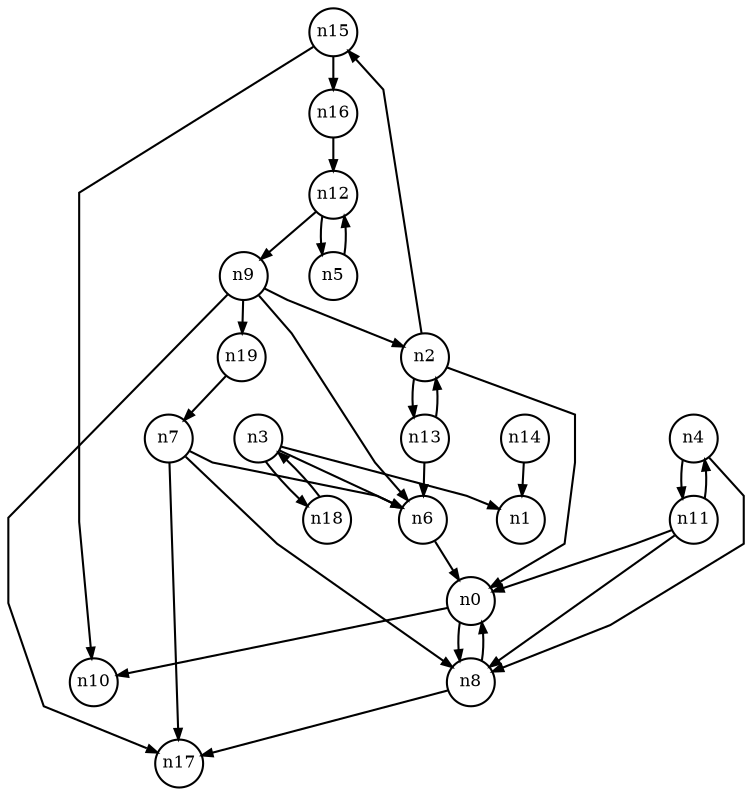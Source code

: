 digraph G{
splines=polyline;
ranksep=0.22;
nodesep=0.22;
nodesize=0.16;
fontsize=8
edge [arrowsize=0.5]
node [fontsize=8 shape=circle width=0.32 fixedsize=shape];

n0 -> n10
n0 -> n8
n2 -> n0
n2 -> n15
n2 -> n13
n15 -> n10
n15 -> n16
n3 -> n1
n3 -> n6
n3 -> n18
n6 -> n0
n18 -> n3
n8 -> n0
n8 -> n17
n4 -> n8
n4 -> n11
n11 -> n0
n11 -> n8
n11 -> n4
n7 -> n6
n7 -> n8
n7 -> n17
n9 -> n2
n9 -> n6
n9 -> n17
n9 -> n19
n19 -> n7
n5 -> n12
n12 -> n5
n12 -> n9
n13 -> n2
n13 -> n6
n14 -> n1
n16 -> n12
}

